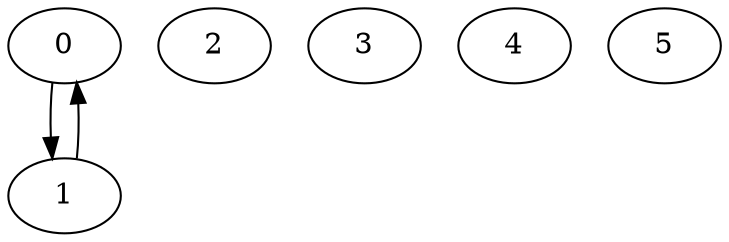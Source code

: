 digraph G {
0[id="204941490"];
1[id="204941492"];
2[id="212692138"];
3[id="261974858"];
4[id="261974859"];
5[id="261974860"];
0->1 [weight=1.000000];
1->0 [weight=8675309.000000];
}
